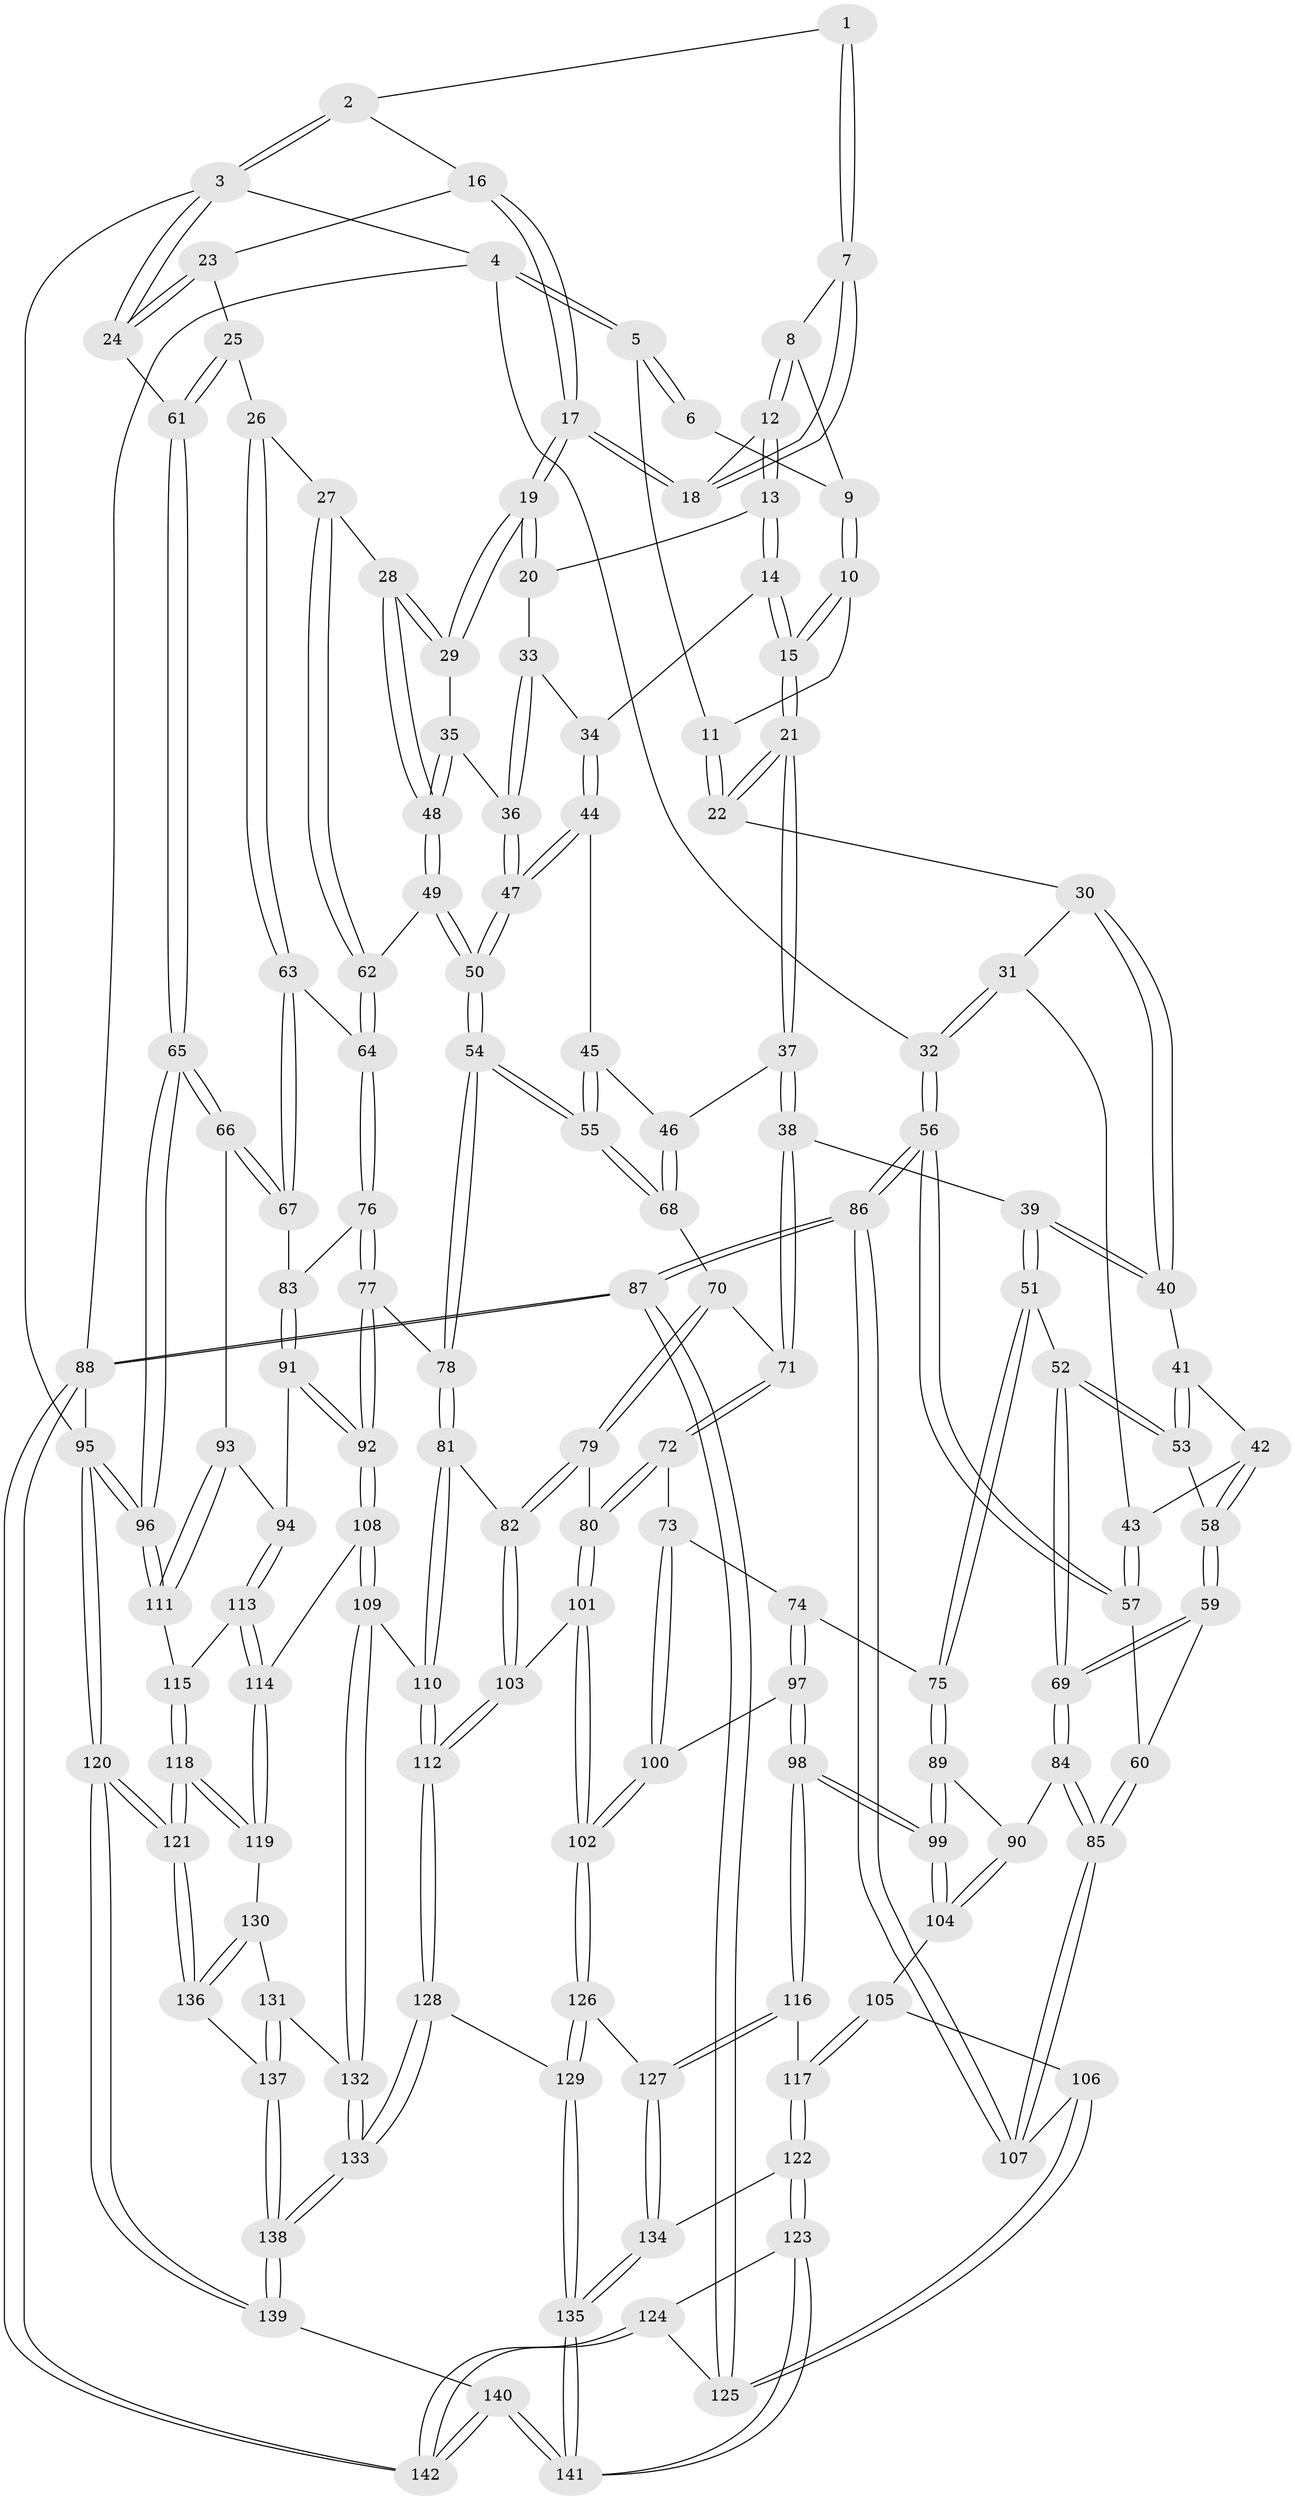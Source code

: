 // Generated by graph-tools (version 1.1) at 2025/17/03/09/25 04:17:21]
// undirected, 142 vertices, 352 edges
graph export_dot {
graph [start="1"]
  node [color=gray90,style=filled];
  1 [pos="+0.7440959739950262+0"];
  2 [pos="+0.8339851574838281+0"];
  3 [pos="+1+0"];
  4 [pos="+0+0"];
  5 [pos="+0+0"];
  6 [pos="+0.3850174812697106+0"];
  7 [pos="+0.6219271239519194+0.06599433038832885"];
  8 [pos="+0.5193665924294799+0.03154217225565047"];
  9 [pos="+0.38817473759337123+0"];
  10 [pos="+0.37977596220682264+0.05515268623702478"];
  11 [pos="+0.2108718555504506+0.09319467370466948"];
  12 [pos="+0.5805987557422342+0.11910963511891978"];
  13 [pos="+0.575756255193828+0.12775353522929178"];
  14 [pos="+0.5110610150723202+0.17721431815496994"];
  15 [pos="+0.4050440988460152+0.18500368507871182"];
  16 [pos="+0.8417045089712207+0.05861163455458936"];
  17 [pos="+0.7496460056346161+0.1762918163739866"];
  18 [pos="+0.6181453347810337+0.07702798406712634"];
  19 [pos="+0.7461357555586501+0.18508774067949726"];
  20 [pos="+0.6755707328889262+0.19108648950743928"];
  21 [pos="+0.3616592782183396+0.26114251462442345"];
  22 [pos="+0.195265342744917+0.17855776676793428"];
  23 [pos="+0.8687232367421163+0.09086357091877627"];
  24 [pos="+1+0.21552358634062932"];
  25 [pos="+0.9464722876607876+0.2750184250849266"];
  26 [pos="+0.8854938739794915+0.31045795863906267"];
  27 [pos="+0.8355549783391328+0.3049320530845543"];
  28 [pos="+0.8040864568890932+0.29758289095518936"];
  29 [pos="+0.7485475684138079+0.19994773534773322"];
  30 [pos="+0.09190882159909607+0.19066633410551814"];
  31 [pos="+0.08920410431840588+0.18982267540695513"];
  32 [pos="+0+0"];
  33 [pos="+0.6181703643280508+0.23976127118304255"];
  34 [pos="+0.5869219113194362+0.24524209893907467"];
  35 [pos="+0.6797068901740176+0.2768665602261307"];
  36 [pos="+0.6725845974778261+0.27983342101686765"];
  37 [pos="+0.3614446247826934+0.26405449737620995"];
  38 [pos="+0.34044564416581224+0.3062070898326499"];
  39 [pos="+0.32464986025807074+0.3231195861609958"];
  40 [pos="+0.15478162042648203+0.3032546615437836"];
  41 [pos="+0.15208526666943267+0.3069369673571418"];
  42 [pos="+0.08071338583326632+0.34446681402516044"];
  43 [pos="+0.04058361413647154+0.3254073983696695"];
  44 [pos="+0.588708592897558+0.3095372307144619"];
  45 [pos="+0.5799776669890443+0.31758390949943066"];
  46 [pos="+0.5215368118447339+0.35217034611907577"];
  47 [pos="+0.6465686017445281+0.32918478418556246"];
  48 [pos="+0.7488213412783158+0.3471596143187631"];
  49 [pos="+0.701459522107888+0.41511629653676124"];
  50 [pos="+0.6993085262423169+0.41629693421732344"];
  51 [pos="+0.2597527689870646+0.46087979104703003"];
  52 [pos="+0.2244951746108282+0.4630172479792873"];
  53 [pos="+0.1468627565241665+0.3838404251364236"];
  54 [pos="+0.6574857833409432+0.47752702205375414"];
  55 [pos="+0.6442276876582509+0.4718990065299168"];
  56 [pos="+0+0.43554998528987987"];
  57 [pos="+0+0.43477737150214146"];
  58 [pos="+0.0975896928818834+0.37424442525751844"];
  59 [pos="+0.056677738449864366+0.48397800389233925"];
  60 [pos="+0.005332262877055366+0.47953635498479474"];
  61 [pos="+1+0.3122368205457502"];
  62 [pos="+0.8013905711654811+0.43567157866035716"];
  63 [pos="+0.8849223250853431+0.47038071716954566"];
  64 [pos="+0.87456373122688+0.4693244652877071"];
  65 [pos="+1+0.5096755349085658"];
  66 [pos="+1+0.5232310353370647"];
  67 [pos="+0.9086666119308133+0.4940076965045204"];
  68 [pos="+0.5484804447409855+0.4414283728199639"];
  69 [pos="+0.11402336860968358+0.5074205178991901"];
  70 [pos="+0.5206322100331631+0.45662567494526174"];
  71 [pos="+0.4571595367850391+0.45917680009329254"];
  72 [pos="+0.4051009860990375+0.5382005231819762"];
  73 [pos="+0.37116532959423804+0.5417495863533801"];
  74 [pos="+0.3513951712640747+0.53652975195577"];
  75 [pos="+0.26762092649665065+0.47525120114102737"];
  76 [pos="+0.7370546207119115+0.5343481701922617"];
  77 [pos="+0.6761623475031621+0.5417364959733769"];
  78 [pos="+0.6686506753273365+0.5382283243578457"];
  79 [pos="+0.500176026167568+0.5684572141662038"];
  80 [pos="+0.46738353445460046+0.5768466651966644"];
  81 [pos="+0.6130800702999493+0.6008459281129732"];
  82 [pos="+0.6077359043481845+0.6021799144064669"];
  83 [pos="+0.8449330627544656+0.5677842058801534"];
  84 [pos="+0.1149880234321951+0.5793529080449793"];
  85 [pos="+0.04547197998708353+0.6392734596715927"];
  86 [pos="+0+0.7291964599140879"];
  87 [pos="+0+1"];
  88 [pos="+0+1"];
  89 [pos="+0.23140800440566092+0.6234935228944197"];
  90 [pos="+0.1366789967605774+0.6044246039159727"];
  91 [pos="+0.832984343462389+0.6166813939917627"];
  92 [pos="+0.7629313915796614+0.6384462867420878"];
  93 [pos="+0.9102475493517515+0.6476441409665783"];
  94 [pos="+0.8769392324374237+0.6525607487703861"];
  95 [pos="+1+1"];
  96 [pos="+1+0.7356260062768659"];
  97 [pos="+0.29349104841651297+0.7073308313361458"];
  98 [pos="+0.27258106000352883+0.7122606778855519"];
  99 [pos="+0.25542951495963184+0.6935745160597685"];
  100 [pos="+0.40296021425911877+0.7175255338485401"];
  101 [pos="+0.44902110746868695+0.7152828918705153"];
  102 [pos="+0.4130048208658653+0.7216700610436397"];
  103 [pos="+0.4862580784002601+0.7260462971836178"];
  104 [pos="+0.13791549137036388+0.682973628671479"];
  105 [pos="+0.0978001204544514+0.7145908171392419"];
  106 [pos="+0.04547316964450903+0.7212905733457163"];
  107 [pos="+0+0.7037581388453897"];
  108 [pos="+0.7577844560581071+0.7360050185475437"];
  109 [pos="+0.6698534884105859+0.7652235922527051"];
  110 [pos="+0.6686005640112469+0.7647028441278979"];
  111 [pos="+0.9612085081482392+0.7230450739552563"];
  112 [pos="+0.5447659943974444+0.791686540126737"];
  113 [pos="+0.8418868887962657+0.7361380248206684"];
  114 [pos="+0.7992573924926599+0.7550147644292369"];
  115 [pos="+0.9170769795399112+0.7539293896813302"];
  116 [pos="+0.2606198562445033+0.7403969148160054"];
  117 [pos="+0.199496306683275+0.7975335342775557"];
  118 [pos="+0.9292093517599266+0.9589160001947455"];
  119 [pos="+0.815621397529853+0.8106983301768468"];
  120 [pos="+1+1"];
  121 [pos="+0.9830478464734486+1"];
  122 [pos="+0.17366901512139146+0.8613021090398046"];
  123 [pos="+0.17001074900656338+0.8644841788020335"];
  124 [pos="+0.1668724348522455+0.8656442197712109"];
  125 [pos="+0.10193434454948384+0.8429534145342119"];
  126 [pos="+0.3960069808763819+0.8078914281292746"];
  127 [pos="+0.32129175838798824+0.847388747976903"];
  128 [pos="+0.5288244949726365+0.867058054654315"];
  129 [pos="+0.42712512729524194+0.8722089943744596"];
  130 [pos="+0.7455612582109921+0.8646840492810451"];
  131 [pos="+0.6957320521021628+0.8457648142801774"];
  132 [pos="+0.6759964914340676+0.7961983131691496"];
  133 [pos="+0.5664842140075119+0.9610072229729859"];
  134 [pos="+0.3113001055545658+0.8940890329195206"];
  135 [pos="+0.35432987346442235+0.9739012295476264"];
  136 [pos="+0.7954822425803348+0.9585988350450487"];
  137 [pos="+0.6731983676113822+0.9290823314138767"];
  138 [pos="+0.5729213489496168+0.986130065704757"];
  139 [pos="+0.5219621828472653+1"];
  140 [pos="+0.36368519529627563+1"];
  141 [pos="+0.35900630883263523+1"];
  142 [pos="+0+1"];
  1 -- 2;
  1 -- 7;
  1 -- 7;
  2 -- 3;
  2 -- 3;
  2 -- 16;
  3 -- 4;
  3 -- 24;
  3 -- 24;
  3 -- 95;
  4 -- 5;
  4 -- 5;
  4 -- 32;
  4 -- 88;
  5 -- 6;
  5 -- 6;
  5 -- 11;
  6 -- 9;
  7 -- 8;
  7 -- 18;
  7 -- 18;
  8 -- 9;
  8 -- 12;
  8 -- 12;
  9 -- 10;
  9 -- 10;
  10 -- 11;
  10 -- 15;
  10 -- 15;
  11 -- 22;
  11 -- 22;
  12 -- 13;
  12 -- 13;
  12 -- 18;
  13 -- 14;
  13 -- 14;
  13 -- 20;
  14 -- 15;
  14 -- 15;
  14 -- 34;
  15 -- 21;
  15 -- 21;
  16 -- 17;
  16 -- 17;
  16 -- 23;
  17 -- 18;
  17 -- 18;
  17 -- 19;
  17 -- 19;
  19 -- 20;
  19 -- 20;
  19 -- 29;
  19 -- 29;
  20 -- 33;
  21 -- 22;
  21 -- 22;
  21 -- 37;
  21 -- 37;
  22 -- 30;
  23 -- 24;
  23 -- 24;
  23 -- 25;
  24 -- 61;
  25 -- 26;
  25 -- 61;
  25 -- 61;
  26 -- 27;
  26 -- 63;
  26 -- 63;
  27 -- 28;
  27 -- 62;
  27 -- 62;
  28 -- 29;
  28 -- 29;
  28 -- 48;
  28 -- 48;
  29 -- 35;
  30 -- 31;
  30 -- 40;
  30 -- 40;
  31 -- 32;
  31 -- 32;
  31 -- 43;
  32 -- 56;
  32 -- 56;
  33 -- 34;
  33 -- 36;
  33 -- 36;
  34 -- 44;
  34 -- 44;
  35 -- 36;
  35 -- 48;
  35 -- 48;
  36 -- 47;
  36 -- 47;
  37 -- 38;
  37 -- 38;
  37 -- 46;
  38 -- 39;
  38 -- 71;
  38 -- 71;
  39 -- 40;
  39 -- 40;
  39 -- 51;
  39 -- 51;
  40 -- 41;
  41 -- 42;
  41 -- 53;
  41 -- 53;
  42 -- 43;
  42 -- 58;
  42 -- 58;
  43 -- 57;
  43 -- 57;
  44 -- 45;
  44 -- 47;
  44 -- 47;
  45 -- 46;
  45 -- 55;
  45 -- 55;
  46 -- 68;
  46 -- 68;
  47 -- 50;
  47 -- 50;
  48 -- 49;
  48 -- 49;
  49 -- 50;
  49 -- 50;
  49 -- 62;
  50 -- 54;
  50 -- 54;
  51 -- 52;
  51 -- 75;
  51 -- 75;
  52 -- 53;
  52 -- 53;
  52 -- 69;
  52 -- 69;
  53 -- 58;
  54 -- 55;
  54 -- 55;
  54 -- 78;
  54 -- 78;
  55 -- 68;
  55 -- 68;
  56 -- 57;
  56 -- 57;
  56 -- 86;
  56 -- 86;
  57 -- 60;
  58 -- 59;
  58 -- 59;
  59 -- 60;
  59 -- 69;
  59 -- 69;
  60 -- 85;
  60 -- 85;
  61 -- 65;
  61 -- 65;
  62 -- 64;
  62 -- 64;
  63 -- 64;
  63 -- 67;
  63 -- 67;
  64 -- 76;
  64 -- 76;
  65 -- 66;
  65 -- 66;
  65 -- 96;
  65 -- 96;
  66 -- 67;
  66 -- 67;
  66 -- 93;
  67 -- 83;
  68 -- 70;
  69 -- 84;
  69 -- 84;
  70 -- 71;
  70 -- 79;
  70 -- 79;
  71 -- 72;
  71 -- 72;
  72 -- 73;
  72 -- 80;
  72 -- 80;
  73 -- 74;
  73 -- 100;
  73 -- 100;
  74 -- 75;
  74 -- 97;
  74 -- 97;
  75 -- 89;
  75 -- 89;
  76 -- 77;
  76 -- 77;
  76 -- 83;
  77 -- 78;
  77 -- 92;
  77 -- 92;
  78 -- 81;
  78 -- 81;
  79 -- 80;
  79 -- 82;
  79 -- 82;
  80 -- 101;
  80 -- 101;
  81 -- 82;
  81 -- 110;
  81 -- 110;
  82 -- 103;
  82 -- 103;
  83 -- 91;
  83 -- 91;
  84 -- 85;
  84 -- 85;
  84 -- 90;
  85 -- 107;
  85 -- 107;
  86 -- 87;
  86 -- 87;
  86 -- 107;
  86 -- 107;
  87 -- 88;
  87 -- 88;
  87 -- 125;
  87 -- 125;
  88 -- 142;
  88 -- 142;
  88 -- 95;
  89 -- 90;
  89 -- 99;
  89 -- 99;
  90 -- 104;
  90 -- 104;
  91 -- 92;
  91 -- 92;
  91 -- 94;
  92 -- 108;
  92 -- 108;
  93 -- 94;
  93 -- 111;
  93 -- 111;
  94 -- 113;
  94 -- 113;
  95 -- 96;
  95 -- 96;
  95 -- 120;
  95 -- 120;
  96 -- 111;
  96 -- 111;
  97 -- 98;
  97 -- 98;
  97 -- 100;
  98 -- 99;
  98 -- 99;
  98 -- 116;
  98 -- 116;
  99 -- 104;
  99 -- 104;
  100 -- 102;
  100 -- 102;
  101 -- 102;
  101 -- 102;
  101 -- 103;
  102 -- 126;
  102 -- 126;
  103 -- 112;
  103 -- 112;
  104 -- 105;
  105 -- 106;
  105 -- 117;
  105 -- 117;
  106 -- 107;
  106 -- 125;
  106 -- 125;
  108 -- 109;
  108 -- 109;
  108 -- 114;
  109 -- 110;
  109 -- 132;
  109 -- 132;
  110 -- 112;
  110 -- 112;
  111 -- 115;
  112 -- 128;
  112 -- 128;
  113 -- 114;
  113 -- 114;
  113 -- 115;
  114 -- 119;
  114 -- 119;
  115 -- 118;
  115 -- 118;
  116 -- 117;
  116 -- 127;
  116 -- 127;
  117 -- 122;
  117 -- 122;
  118 -- 119;
  118 -- 119;
  118 -- 121;
  118 -- 121;
  119 -- 130;
  120 -- 121;
  120 -- 121;
  120 -- 139;
  120 -- 139;
  121 -- 136;
  121 -- 136;
  122 -- 123;
  122 -- 123;
  122 -- 134;
  123 -- 124;
  123 -- 141;
  123 -- 141;
  124 -- 125;
  124 -- 142;
  124 -- 142;
  126 -- 127;
  126 -- 129;
  126 -- 129;
  127 -- 134;
  127 -- 134;
  128 -- 129;
  128 -- 133;
  128 -- 133;
  129 -- 135;
  129 -- 135;
  130 -- 131;
  130 -- 136;
  130 -- 136;
  131 -- 132;
  131 -- 137;
  131 -- 137;
  132 -- 133;
  132 -- 133;
  133 -- 138;
  133 -- 138;
  134 -- 135;
  134 -- 135;
  135 -- 141;
  135 -- 141;
  136 -- 137;
  137 -- 138;
  137 -- 138;
  138 -- 139;
  138 -- 139;
  139 -- 140;
  140 -- 141;
  140 -- 141;
  140 -- 142;
  140 -- 142;
}
